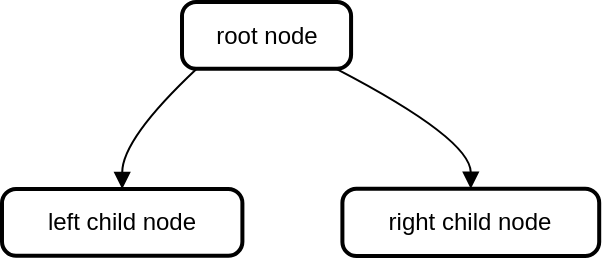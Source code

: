 <mxfile version="21.0.6" type="github">
  <diagram name="Page-1" id="1dfW-qXmuLCjnLHf31g0">
    <mxGraphModel dx="1900" dy="1638" grid="1" gridSize="10" guides="1" tooltips="1" connect="1" arrows="1" fold="1" page="1" pageScale="1" pageWidth="850" pageHeight="1100" math="0" shadow="0">
      <root>
        <mxCell id="0" />
        <mxCell id="1" parent="0" />
        <mxCell id="2" value="root node" style="rounded=1;absoluteArcSize=1;arcSize=14;whiteSpace=wrap;strokeWidth=2;" parent="1" vertex="1">
          <mxGeometry x="90.003" y="-10" width="84.533" height="33.4" as="geometry" />
        </mxCell>
        <mxCell id="3" value="left child node" style="rounded=1;absoluteArcSize=1;arcSize=14;whiteSpace=wrap;strokeWidth=2;" parent="1" vertex="1">
          <mxGeometry y="83.483" width="120.2" height="33.4" as="geometry" />
        </mxCell>
        <mxCell id="4" value="right child node" style="rounded=1;absoluteArcSize=1;arcSize=14;whiteSpace=wrap;strokeWidth=2;" parent="1" vertex="1">
          <mxGeometry x="170.2" y="83.4" width="128.4" height="33.567" as="geometry" />
        </mxCell>
        <mxCell id="5" value="" style="curved=1;startArrow=none;endArrow=block;exitX=0.087;exitY=1;entryX=0.5;entryY=0;" parent="1" source="2" target="3" edge="1">
          <mxGeometry relative="1" as="geometry">
            <Array as="points">
              <mxPoint x="60.1" y="58.4" />
            </Array>
          </mxGeometry>
        </mxCell>
        <mxCell id="6" value="" style="curved=1;startArrow=none;endArrow=block;exitX=0.913;exitY=1;entryX=0.5;entryY=0;" parent="1" source="2" target="4" edge="1">
          <mxGeometry relative="1" as="geometry">
            <Array as="points">
              <mxPoint x="234.4" y="58.4" />
            </Array>
          </mxGeometry>
        </mxCell>
      </root>
    </mxGraphModel>
  </diagram>
</mxfile>
